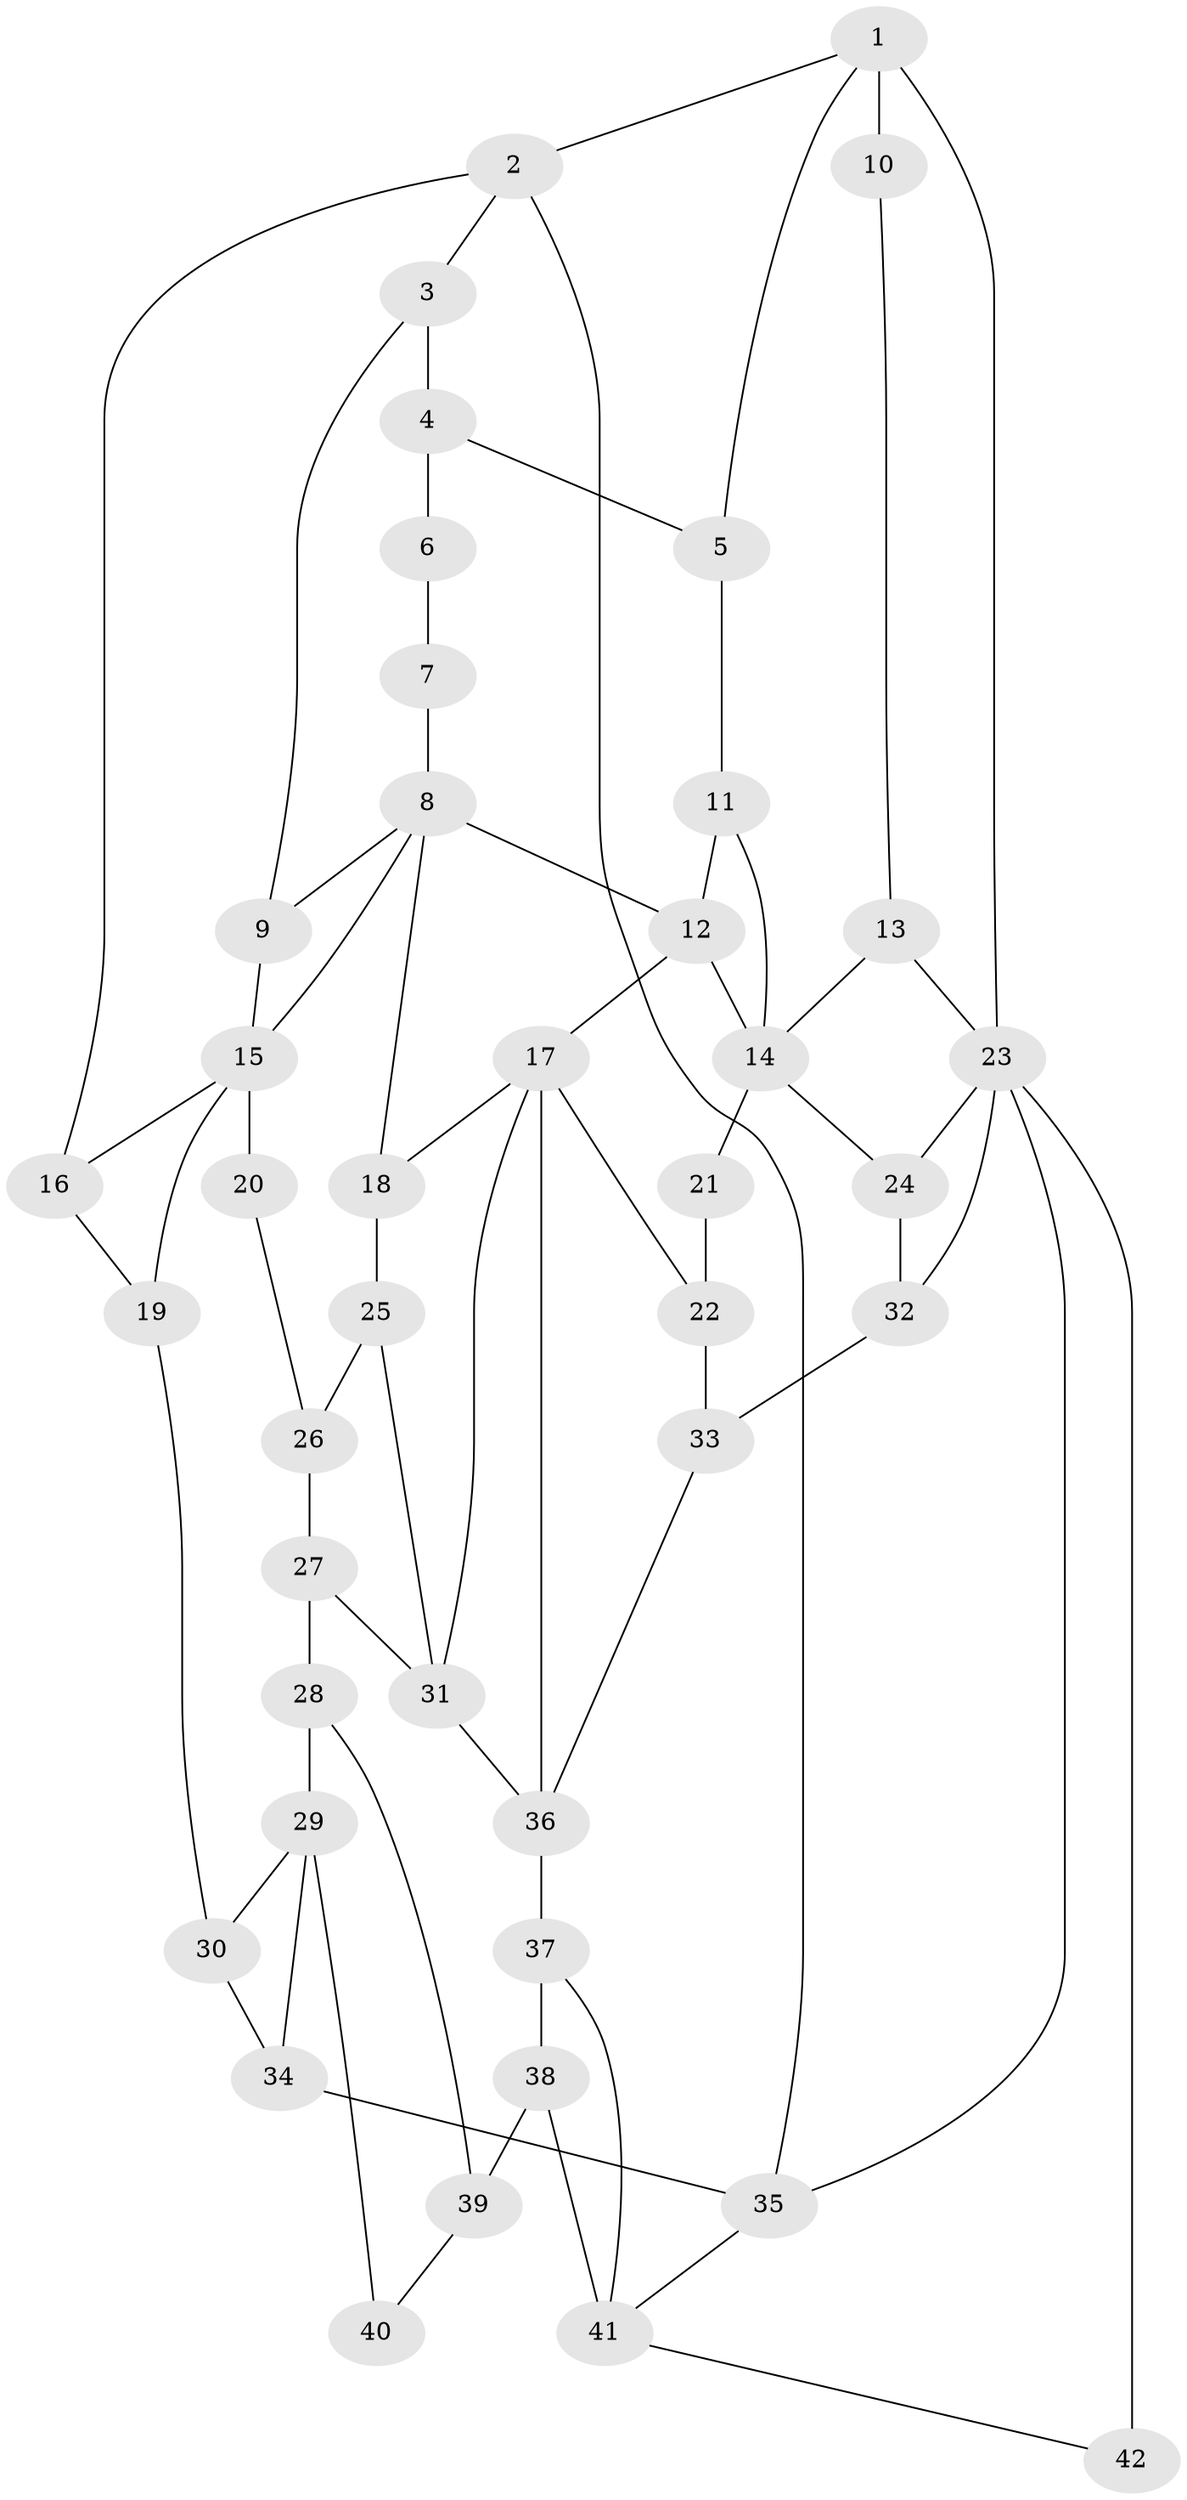 // original degree distribution, {3: 0.023809523809523808, 6: 0.19047619047619047, 5: 0.5714285714285714, 4: 0.21428571428571427}
// Generated by graph-tools (version 1.1) at 2025/38/03/09/25 02:38:49]
// undirected, 42 vertices, 69 edges
graph export_dot {
graph [start="1"]
  node [color=gray90,style=filled];
  1;
  2;
  3;
  4;
  5;
  6;
  7;
  8;
  9;
  10;
  11;
  12;
  13;
  14;
  15;
  16;
  17;
  18;
  19;
  20;
  21;
  22;
  23;
  24;
  25;
  26;
  27;
  28;
  29;
  30;
  31;
  32;
  33;
  34;
  35;
  36;
  37;
  38;
  39;
  40;
  41;
  42;
  1 -- 2 [weight=1.0];
  1 -- 5 [weight=1.0];
  1 -- 10 [weight=2.0];
  1 -- 23 [weight=1.0];
  2 -- 3 [weight=1.0];
  2 -- 16 [weight=1.0];
  2 -- 35 [weight=1.0];
  3 -- 4 [weight=1.0];
  3 -- 9 [weight=1.0];
  4 -- 5 [weight=1.0];
  4 -- 6 [weight=2.0];
  5 -- 11 [weight=1.0];
  6 -- 7 [weight=1.0];
  7 -- 8 [weight=2.0];
  8 -- 9 [weight=1.0];
  8 -- 12 [weight=1.0];
  8 -- 15 [weight=1.0];
  8 -- 18 [weight=1.0];
  9 -- 15 [weight=1.0];
  10 -- 13 [weight=1.0];
  11 -- 12 [weight=1.0];
  11 -- 14 [weight=1.0];
  12 -- 14 [weight=1.0];
  12 -- 17 [weight=1.0];
  13 -- 14 [weight=1.0];
  13 -- 23 [weight=1.0];
  14 -- 21 [weight=2.0];
  14 -- 24 [weight=1.0];
  15 -- 16 [weight=1.0];
  15 -- 19 [weight=1.0];
  15 -- 20 [weight=2.0];
  16 -- 19 [weight=1.0];
  17 -- 18 [weight=1.0];
  17 -- 22 [weight=1.0];
  17 -- 31 [weight=1.0];
  17 -- 36 [weight=1.0];
  18 -- 25 [weight=1.0];
  19 -- 30 [weight=1.0];
  20 -- 26 [weight=1.0];
  21 -- 22 [weight=1.0];
  22 -- 33 [weight=1.0];
  23 -- 24 [weight=1.0];
  23 -- 32 [weight=1.0];
  23 -- 35 [weight=1.0];
  23 -- 42 [weight=2.0];
  24 -- 32 [weight=1.0];
  25 -- 26 [weight=1.0];
  25 -- 31 [weight=2.0];
  26 -- 27 [weight=1.0];
  27 -- 28 [weight=2.0];
  27 -- 31 [weight=2.0];
  28 -- 29 [weight=2.0];
  28 -- 39 [weight=1.0];
  29 -- 30 [weight=1.0];
  29 -- 34 [weight=1.0];
  29 -- 40 [weight=2.0];
  30 -- 34 [weight=1.0];
  31 -- 36 [weight=1.0];
  32 -- 33 [weight=2.0];
  33 -- 36 [weight=1.0];
  34 -- 35 [weight=1.0];
  35 -- 41 [weight=1.0];
  36 -- 37 [weight=1.0];
  37 -- 38 [weight=1.0];
  37 -- 41 [weight=1.0];
  38 -- 39 [weight=2.0];
  38 -- 41 [weight=3.0];
  39 -- 40 [weight=1.0];
  41 -- 42 [weight=1.0];
}
